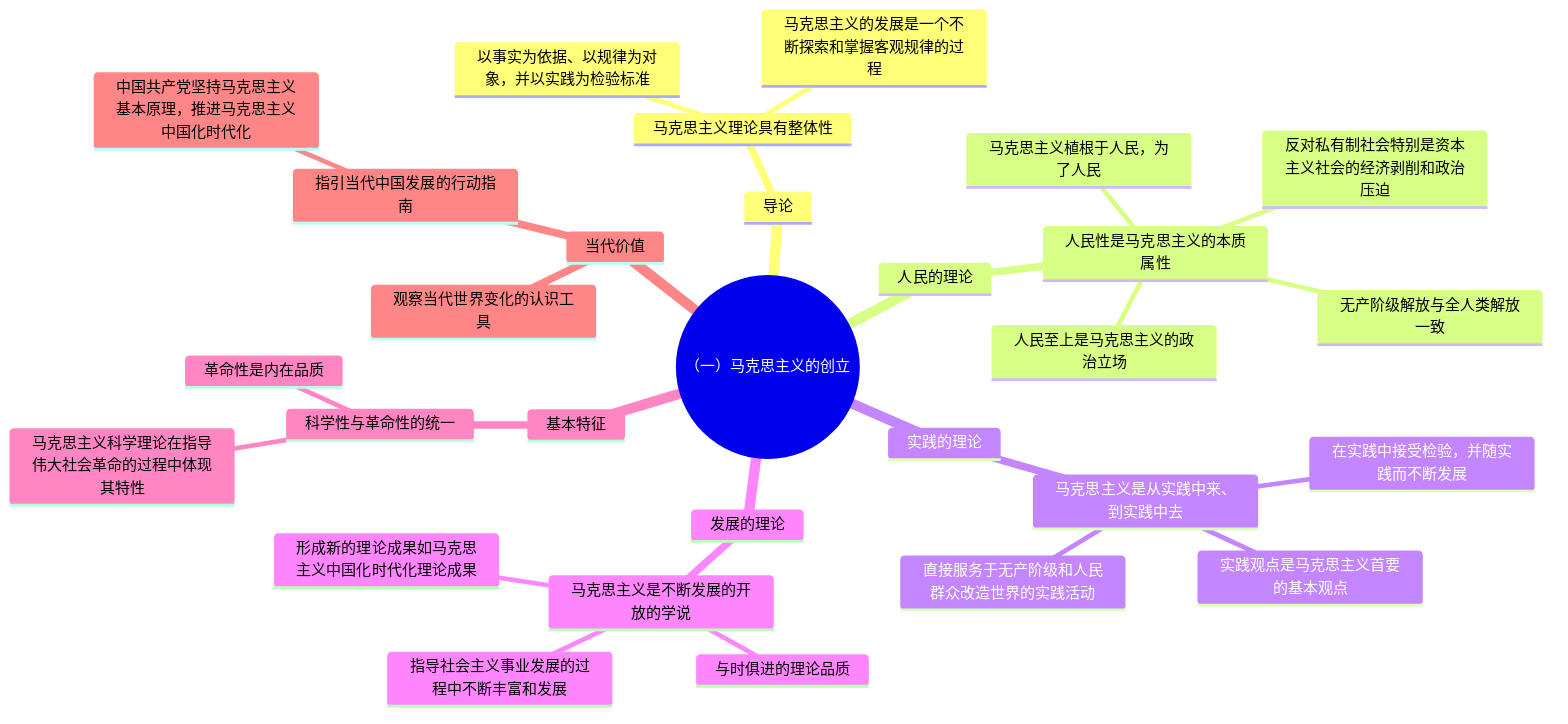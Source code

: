 mindmap
	root((（一）马克思主义的创立))
		导论
			马克思主义理论具有整体性
				以事实为依据、以规律为对象，并以实践为检验标准
				马克思主义的发展是一个不断探索和掌握客观规律的过程
		人民的理论
			人民性是马克思主义的本质属性
				人民至上是马克思主义的政治立场
				马克思主义植根于人民，为了人民
				无产阶级解放与全人类解放一致
				反对私有制社会特别是资本主义社会的经济剥削和政治压迫
		实践的理论
			马克思主义是从实践中来、到实践中去
				在实践中接受检验，并随实践而不断发展
				直接服务于无产阶级和人民群众改造世界的实践活动
				实践观点是马克思主义首要的基本观点
		发展的理论
			马克思主义是不断发展的开放的学说
				与时俱进的理论品质
				指导社会主义事业发展的过程中不断丰富和发展
				形成新的理论成果如马克思主义中国化时代化理论成果
		基本特征
			科学性与革命性的统一
				马克思主义科学理论在指导伟大社会革命的过程中体现其特性
				革命性是内在品质
		当代价值
			观察当代世界变化的认识工具
			指引当代中国发展的行动指南
				中国共产党坚持马克思主义基本原理，推进马克思主义中国化时代化
